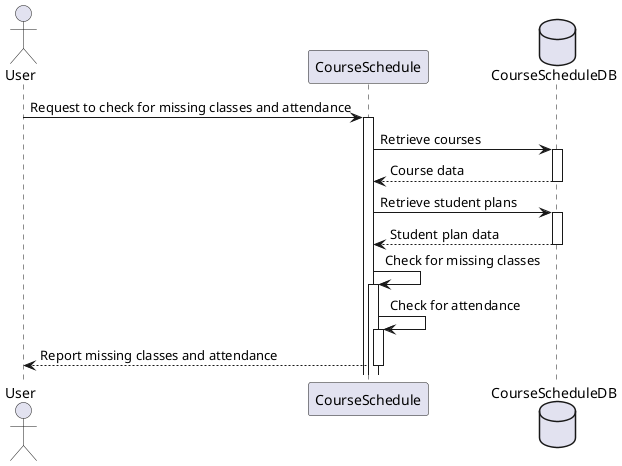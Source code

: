 @startuml
actor User
participant CourseSchedule
database CourseScheduleDB

User -> CourseSchedule: Request to check for missing classes and attendance
activate CourseSchedule

CourseSchedule -> CourseScheduleDB: Retrieve courses
activate CourseScheduleDB

CourseScheduleDB --> CourseSchedule: Course data
deactivate CourseScheduleDB

CourseSchedule -> CourseScheduleDB: Retrieve student plans
activate CourseScheduleDB

CourseScheduleDB --> CourseSchedule: Student plan data
deactivate CourseScheduleDB

CourseSchedule -> CourseSchedule: Check for missing classes
activate CourseSchedule

CourseSchedule -> CourseSchedule: Check for attendance
activate CourseSchedule

CourseSchedule --> User: Report missing classes and attendance
deactivate CourseSchedule

@enduml
